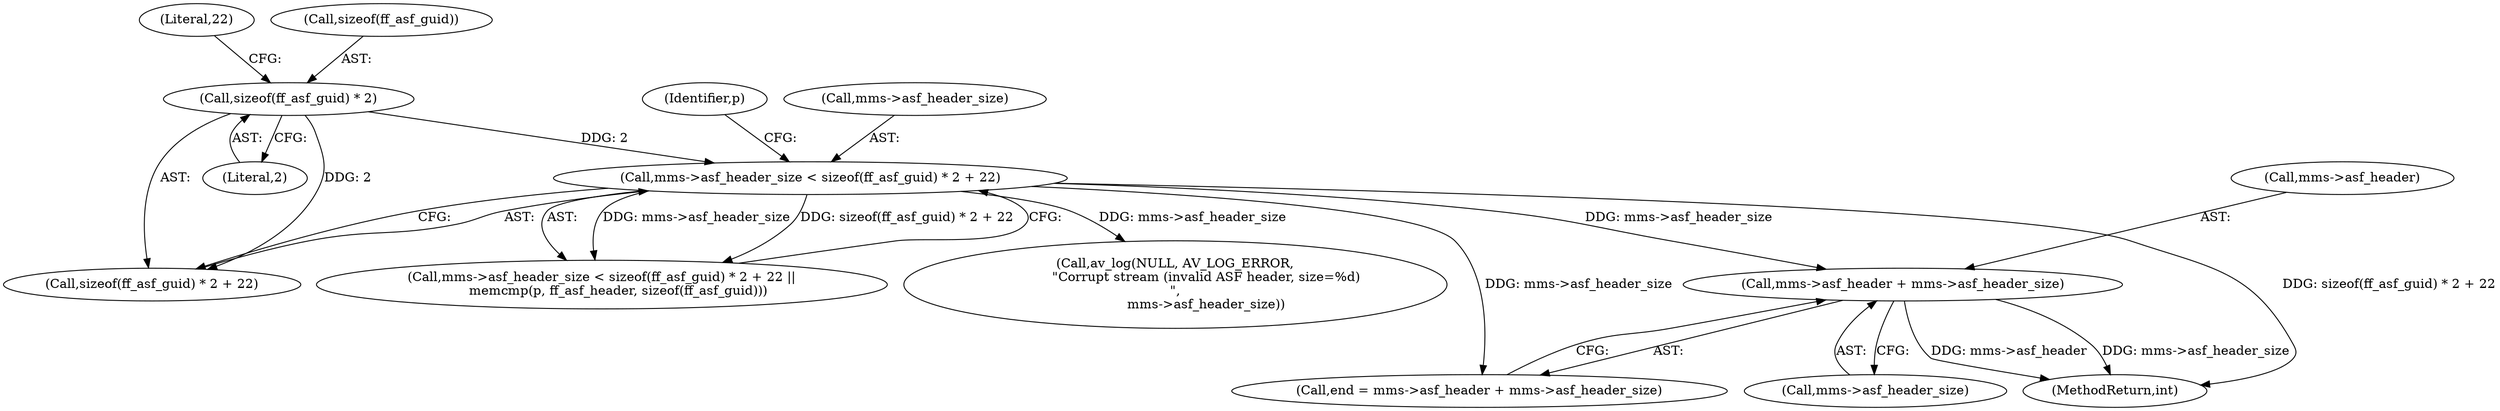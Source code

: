 digraph "0_FFmpeg_cced03dd667a5df6df8fd40d8de0bff477ee02e8@pointer" {
"1000149" [label="(Call,mms->asf_header + mms->asf_header_size)"];
"1000122" [label="(Call,mms->asf_header_size < sizeof(ff_asf_guid) * 2 + 22)"];
"1000127" [label="(Call,sizeof(ff_asf_guid) * 2)"];
"1000153" [label="(Call,mms->asf_header_size)"];
"1000133" [label="(Identifier,p)"];
"1000126" [label="(Call,sizeof(ff_asf_guid) * 2 + 22)"];
"1000131" [label="(Literal,22)"];
"1000127" [label="(Call,sizeof(ff_asf_guid) * 2)"];
"1000150" [label="(Call,mms->asf_header)"];
"1000128" [label="(Call,sizeof(ff_asf_guid))"];
"1000123" [label="(Call,mms->asf_header_size)"];
"1000495" [label="(MethodReturn,int)"];
"1000122" [label="(Call,mms->asf_header_size < sizeof(ff_asf_guid) * 2 + 22)"];
"1000121" [label="(Call,mms->asf_header_size < sizeof(ff_asf_guid) * 2 + 22 ||\n        memcmp(p, ff_asf_header, sizeof(ff_asf_guid)))"];
"1000138" [label="(Call,av_log(NULL, AV_LOG_ERROR,\n               \"Corrupt stream (invalid ASF header, size=%d)\n\",\n               mms->asf_header_size))"];
"1000149" [label="(Call,mms->asf_header + mms->asf_header_size)"];
"1000147" [label="(Call,end = mms->asf_header + mms->asf_header_size)"];
"1000130" [label="(Literal,2)"];
"1000149" -> "1000147"  [label="AST: "];
"1000149" -> "1000153"  [label="CFG: "];
"1000150" -> "1000149"  [label="AST: "];
"1000153" -> "1000149"  [label="AST: "];
"1000147" -> "1000149"  [label="CFG: "];
"1000149" -> "1000495"  [label="DDG: mms->asf_header_size"];
"1000149" -> "1000495"  [label="DDG: mms->asf_header"];
"1000122" -> "1000149"  [label="DDG: mms->asf_header_size"];
"1000122" -> "1000121"  [label="AST: "];
"1000122" -> "1000126"  [label="CFG: "];
"1000123" -> "1000122"  [label="AST: "];
"1000126" -> "1000122"  [label="AST: "];
"1000133" -> "1000122"  [label="CFG: "];
"1000121" -> "1000122"  [label="CFG: "];
"1000122" -> "1000495"  [label="DDG: sizeof(ff_asf_guid) * 2 + 22"];
"1000122" -> "1000121"  [label="DDG: mms->asf_header_size"];
"1000122" -> "1000121"  [label="DDG: sizeof(ff_asf_guid) * 2 + 22"];
"1000127" -> "1000122"  [label="DDG: 2"];
"1000122" -> "1000138"  [label="DDG: mms->asf_header_size"];
"1000122" -> "1000147"  [label="DDG: mms->asf_header_size"];
"1000127" -> "1000126"  [label="AST: "];
"1000127" -> "1000130"  [label="CFG: "];
"1000128" -> "1000127"  [label="AST: "];
"1000130" -> "1000127"  [label="AST: "];
"1000131" -> "1000127"  [label="CFG: "];
"1000127" -> "1000126"  [label="DDG: 2"];
}
